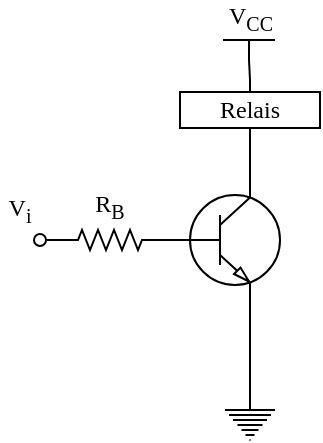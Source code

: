 <mxfile version="20.8.16" type="device"><diagram name="Page-1" id="JsLjg5JE-cwIP3plbevc"><mxGraphModel dx="819" dy="482" grid="1" gridSize="10" guides="1" tooltips="1" connect="1" arrows="1" fold="1" page="1" pageScale="1" pageWidth="827" pageHeight="1169" math="0" shadow="0"><root><mxCell id="0"/><mxCell id="1" parent="0"/><mxCell id="NO2Y8jWe-Gifp0Awd2lr-3" style="edgeStyle=orthogonalEdgeStyle;rounded=0;orthogonalLoop=1;jettySize=auto;html=1;exitX=0;exitY=0.5;exitDx=0;exitDy=0;exitPerimeter=0;entryX=1;entryY=0.5;entryDx=0;entryDy=0;entryPerimeter=0;endArrow=none;endFill=0;" edge="1" parent="1" source="A78iInaYv2Bo_nwlJVTj-1" target="NO2Y8jWe-Gifp0Awd2lr-2"><mxGeometry relative="1" as="geometry"/></mxCell><mxCell id="NO2Y8jWe-Gifp0Awd2lr-6" style="edgeStyle=orthogonalEdgeStyle;rounded=0;orthogonalLoop=1;jettySize=auto;html=1;exitX=0.7;exitY=1;exitDx=0;exitDy=0;exitPerimeter=0;entryX=0.5;entryY=0;entryDx=0;entryDy=0;entryPerimeter=0;endArrow=none;endFill=0;" edge="1" parent="1" source="A78iInaYv2Bo_nwlJVTj-1" target="NO2Y8jWe-Gifp0Awd2lr-5"><mxGeometry relative="1" as="geometry"/></mxCell><mxCell id="A78iInaYv2Bo_nwlJVTj-1" value="" style="verticalLabelPosition=bottom;shadow=0;dashed=0;align=center;html=1;verticalAlign=top;shape=mxgraph.electrical.transistors.npn_transistor_1;" parent="1" vertex="1"><mxGeometry x="310" y="365" width="50" height="70" as="geometry"/></mxCell><mxCell id="NO2Y8jWe-Gifp0Awd2lr-4" style="edgeStyle=orthogonalEdgeStyle;rounded=0;orthogonalLoop=1;jettySize=auto;html=1;exitX=0.5;exitY=1;exitDx=0;exitDy=0;exitPerimeter=0;entryX=0.7;entryY=0;entryDx=0;entryDy=0;entryPerimeter=0;endArrow=none;endFill=0;" edge="1" parent="1" source="NO2Y8jWe-Gifp0Awd2lr-1" target="A78iInaYv2Bo_nwlJVTj-1"><mxGeometry relative="1" as="geometry"/></mxCell><mxCell id="NO2Y8jWe-Gifp0Awd2lr-1" value="" style="pointerEvents=1;verticalLabelPosition=bottom;shadow=0;dashed=0;align=center;html=1;verticalAlign=top;shape=mxgraph.electrical.electro-mechanical.relay_coil;" vertex="1" parent="1"><mxGeometry x="310" y="320" width="70" height="30" as="geometry"/></mxCell><mxCell id="NO2Y8jWe-Gifp0Awd2lr-9" style="edgeStyle=orthogonalEdgeStyle;rounded=0;orthogonalLoop=1;jettySize=auto;html=1;exitX=0;exitY=0.5;exitDx=0;exitDy=0;exitPerimeter=0;fontFamily=Charter;fontSize=12;endArrow=oval;endFill=0;" edge="1" parent="1" source="NO2Y8jWe-Gifp0Awd2lr-2"><mxGeometry relative="1" as="geometry"><mxPoint x="240" y="399.905" as="targetPoint"/></mxGeometry></mxCell><mxCell id="NO2Y8jWe-Gifp0Awd2lr-2" value="" style="pointerEvents=1;verticalLabelPosition=bottom;shadow=0;dashed=0;align=center;html=1;verticalAlign=top;shape=mxgraph.electrical.resistors.resistor_2;" vertex="1" parent="1"><mxGeometry x="250" y="395" width="50" height="10" as="geometry"/></mxCell><mxCell id="NO2Y8jWe-Gifp0Awd2lr-5" value="" style="pointerEvents=1;verticalLabelPosition=bottom;shadow=0;dashed=0;align=center;html=1;verticalAlign=top;shape=mxgraph.electrical.signal_sources.protective_earth;" vertex="1" parent="1"><mxGeometry x="332.5" y="480" width="25" height="20" as="geometry"/></mxCell><mxCell id="NO2Y8jWe-Gifp0Awd2lr-8" style="edgeStyle=orthogonalEdgeStyle;rounded=0;orthogonalLoop=1;jettySize=auto;html=1;exitX=0.5;exitY=0;exitDx=0;exitDy=0;exitPerimeter=0;entryX=0.5;entryY=0;entryDx=0;entryDy=0;entryPerimeter=0;fontFamily=Charter;fontSize=12;endArrow=none;endFill=0;" edge="1" parent="1" source="NO2Y8jWe-Gifp0Awd2lr-7" target="NO2Y8jWe-Gifp0Awd2lr-1"><mxGeometry relative="1" as="geometry"/></mxCell><mxCell id="NO2Y8jWe-Gifp0Awd2lr-7" value="V&lt;sub&gt;CC&lt;/sub&gt;" style="verticalLabelPosition=top;verticalAlign=bottom;shape=mxgraph.electrical.signal_sources.vdd;shadow=0;dashed=0;align=center;strokeWidth=1;fontSize=12;html=1;flipV=1;fontFamily=Charter;" vertex="1" parent="1"><mxGeometry x="331.5" y="300" width="26" height="10" as="geometry"/></mxCell><mxCell id="NO2Y8jWe-Gifp0Awd2lr-10" value="V&lt;sub&gt;i&lt;/sub&gt;" style="text;html=1;strokeColor=none;fillColor=none;align=center;verticalAlign=middle;whiteSpace=wrap;rounded=0;fontSize=12;fontFamily=Charter;" vertex="1" parent="1"><mxGeometry x="220" y="375" width="20" height="20" as="geometry"/></mxCell><mxCell id="NO2Y8jWe-Gifp0Awd2lr-11" value="Relais" style="text;html=1;strokeColor=none;fillColor=none;align=center;verticalAlign=middle;whiteSpace=wrap;rounded=0;fontSize=12;fontFamily=Charter;" vertex="1" parent="1"><mxGeometry x="319.5" y="330" width="50" height="10" as="geometry"/></mxCell><mxCell id="NO2Y8jWe-Gifp0Awd2lr-12" value="R&lt;sub&gt;B&lt;/sub&gt;" style="text;html=1;strokeColor=none;fillColor=none;align=center;verticalAlign=middle;whiteSpace=wrap;rounded=0;fontSize=12;fontFamily=Charter;" vertex="1" parent="1"><mxGeometry x="260" y="370" width="30" height="25" as="geometry"/></mxCell></root></mxGraphModel></diagram></mxfile>